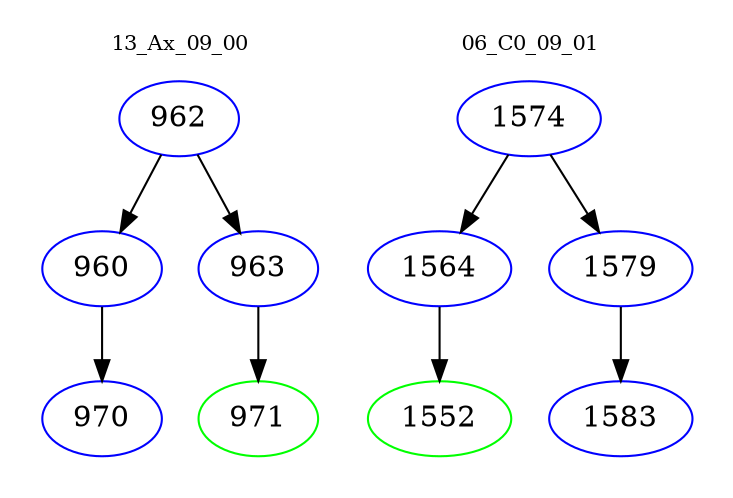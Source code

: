 digraph{
subgraph cluster_0 {
color = white
label = "13_Ax_09_00";
fontsize=10;
T0_962 [label="962", color="blue"]
T0_962 -> T0_960 [color="black"]
T0_960 [label="960", color="blue"]
T0_960 -> T0_970 [color="black"]
T0_970 [label="970", color="blue"]
T0_962 -> T0_963 [color="black"]
T0_963 [label="963", color="blue"]
T0_963 -> T0_971 [color="black"]
T0_971 [label="971", color="green"]
}
subgraph cluster_1 {
color = white
label = "06_C0_09_01";
fontsize=10;
T1_1574 [label="1574", color="blue"]
T1_1574 -> T1_1564 [color="black"]
T1_1564 [label="1564", color="blue"]
T1_1564 -> T1_1552 [color="black"]
T1_1552 [label="1552", color="green"]
T1_1574 -> T1_1579 [color="black"]
T1_1579 [label="1579", color="blue"]
T1_1579 -> T1_1583 [color="black"]
T1_1583 [label="1583", color="blue"]
}
}
